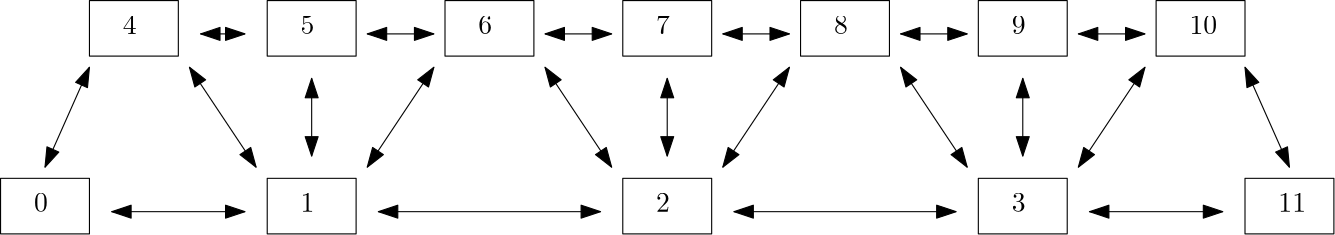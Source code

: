 <?xml version="1.0"?>
<!DOCTYPE ipe SYSTEM "ipe.dtd">
<ipe version="70206" creator="Ipe 7.2.7">
<info created="D:20180403135043" modified="D:20180417225542"/>
<ipestyle name="basic">
<symbol name="arrow/arc(spx)">
<path stroke="sym-stroke" fill="sym-stroke" pen="sym-pen">
0 0 m
-1 0.333 l
-1 -0.333 l
h
</path>
</symbol>
<symbol name="arrow/farc(spx)">
<path stroke="sym-stroke" fill="white" pen="sym-pen">
0 0 m
-1 0.333 l
-1 -0.333 l
h
</path>
</symbol>
<symbol name="arrow/ptarc(spx)">
<path stroke="sym-stroke" fill="sym-stroke" pen="sym-pen">
0 0 m
-1 0.333 l
-0.8 0 l
-1 -0.333 l
h
</path>
</symbol>
<symbol name="arrow/fptarc(spx)">
<path stroke="sym-stroke" fill="white" pen="sym-pen">
0 0 m
-1 0.333 l
-0.8 0 l
-1 -0.333 l
h
</path>
</symbol>
<symbol name="mark/circle(sx)" transformations="translations">
<path fill="sym-stroke">
0.6 0 0 0.6 0 0 e
0.4 0 0 0.4 0 0 e
</path>
</symbol>
<symbol name="mark/disk(sx)" transformations="translations">
<path fill="sym-stroke">
0.6 0 0 0.6 0 0 e
</path>
</symbol>
<symbol name="mark/fdisk(sfx)" transformations="translations">
<group>
<path fill="sym-fill">
0.5 0 0 0.5 0 0 e
</path>
<path fill="sym-stroke" fillrule="eofill">
0.6 0 0 0.6 0 0 e
0.4 0 0 0.4 0 0 e
</path>
</group>
</symbol>
<symbol name="mark/box(sx)" transformations="translations">
<path fill="sym-stroke" fillrule="eofill">
-0.6 -0.6 m
0.6 -0.6 l
0.6 0.6 l
-0.6 0.6 l
h
-0.4 -0.4 m
0.4 -0.4 l
0.4 0.4 l
-0.4 0.4 l
h
</path>
</symbol>
<symbol name="mark/square(sx)" transformations="translations">
<path fill="sym-stroke">
-0.6 -0.6 m
0.6 -0.6 l
0.6 0.6 l
-0.6 0.6 l
h
</path>
</symbol>
<symbol name="mark/fsquare(sfx)" transformations="translations">
<group>
<path fill="sym-fill">
-0.5 -0.5 m
0.5 -0.5 l
0.5 0.5 l
-0.5 0.5 l
h
</path>
<path fill="sym-stroke" fillrule="eofill">
-0.6 -0.6 m
0.6 -0.6 l
0.6 0.6 l
-0.6 0.6 l
h
-0.4 -0.4 m
0.4 -0.4 l
0.4 0.4 l
-0.4 0.4 l
h
</path>
</group>
</symbol>
<symbol name="mark/cross(sx)" transformations="translations">
<group>
<path fill="sym-stroke">
-0.43 -0.57 m
0.57 0.43 l
0.43 0.57 l
-0.57 -0.43 l
h
</path>
<path fill="sym-stroke">
-0.43 0.57 m
0.57 -0.43 l
0.43 -0.57 l
-0.57 0.43 l
h
</path>
</group>
</symbol>
<symbol name="arrow/fnormal(spx)">
<path stroke="sym-stroke" fill="white" pen="sym-pen">
0 0 m
-1 0.333 l
-1 -0.333 l
h
</path>
</symbol>
<symbol name="arrow/pointed(spx)">
<path stroke="sym-stroke" fill="sym-stroke" pen="sym-pen">
0 0 m
-1 0.333 l
-0.8 0 l
-1 -0.333 l
h
</path>
</symbol>
<symbol name="arrow/fpointed(spx)">
<path stroke="sym-stroke" fill="white" pen="sym-pen">
0 0 m
-1 0.333 l
-0.8 0 l
-1 -0.333 l
h
</path>
</symbol>
<symbol name="arrow/linear(spx)">
<path stroke="sym-stroke" pen="sym-pen">
-1 0.333 m
0 0 l
-1 -0.333 l
</path>
</symbol>
<symbol name="arrow/fdouble(spx)">
<path stroke="sym-stroke" fill="white" pen="sym-pen">
0 0 m
-1 0.333 l
-1 -0.333 l
h
-1 0 m
-2 0.333 l
-2 -0.333 l
h
</path>
</symbol>
<symbol name="arrow/double(spx)">
<path stroke="sym-stroke" fill="sym-stroke" pen="sym-pen">
0 0 m
-1 0.333 l
-1 -0.333 l
h
-1 0 m
-2 0.333 l
-2 -0.333 l
h
</path>
</symbol>
<pen name="heavier" value="0.8"/>
<pen name="fat" value="1.2"/>
<pen name="ultrafat" value="2"/>
<symbolsize name="large" value="5"/>
<symbolsize name="small" value="2"/>
<symbolsize name="tiny" value="1.1"/>
<arrowsize name="large" value="10"/>
<arrowsize name="small" value="5"/>
<arrowsize name="tiny" value="3"/>
<color name="red" value="1 0 0"/>
<color name="green" value="0 1 0"/>
<color name="blue" value="0 0 1"/>
<color name="yellow" value="1 1 0"/>
<color name="orange" value="1 0.647 0"/>
<color name="gold" value="1 0.843 0"/>
<color name="purple" value="0.627 0.125 0.941"/>
<color name="gray" value="0.745"/>
<color name="brown" value="0.647 0.165 0.165"/>
<color name="navy" value="0 0 0.502"/>
<color name="pink" value="1 0.753 0.796"/>
<color name="seagreen" value="0.18 0.545 0.341"/>
<color name="turquoise" value="0.251 0.878 0.816"/>
<color name="violet" value="0.933 0.51 0.933"/>
<color name="darkblue" value="0 0 0.545"/>
<color name="darkcyan" value="0 0.545 0.545"/>
<color name="darkgray" value="0.663"/>
<color name="darkgreen" value="0 0.392 0"/>
<color name="darkmagenta" value="0.545 0 0.545"/>
<color name="darkorange" value="1 0.549 0"/>
<color name="darkred" value="0.545 0 0"/>
<color name="lightblue" value="0.678 0.847 0.902"/>
<color name="lightcyan" value="0.878 1 1"/>
<color name="lightgray" value="0.827"/>
<color name="lightgreen" value="0.565 0.933 0.565"/>
<color name="lightyellow" value="1 1 0.878"/>
<dashstyle name="dashed" value="[4] 0"/>
<dashstyle name="dotted" value="[1 3] 0"/>
<dashstyle name="dash dotted" value="[4 2 1 2] 0"/>
<dashstyle name="dash dot dotted" value="[4 2 1 2 1 2] 0"/>
<textsize name="large" value="\large"/>
<textsize name="Large" value="\Large"/>
<textsize name="LARGE" value="\LARGE"/>
<textsize name="huge" value="\huge"/>
<textsize name="Huge" value="\Huge"/>
<textsize name="small" value="\small"/>
<textsize name="footnote" value="\footnotesize"/>
<textsize name="tiny" value="\tiny"/>
<textstyle name="center" begin="\begin{center}" end="\end{center}"/>
<textstyle name="itemize" begin="\begin{itemize}" end="\end{itemize}"/>
<textstyle name="item" begin="\begin{itemize}\item{}" end="\end{itemize}"/>
<gridsize name="4 pts" value="4"/>
<gridsize name="8 pts (~3 mm)" value="8"/>
<gridsize name="16 pts (~6 mm)" value="16"/>
<gridsize name="32 pts (~12 mm)" value="32"/>
<gridsize name="10 pts (~3.5 mm)" value="10"/>
<gridsize name="20 pts (~7 mm)" value="20"/>
<gridsize name="14 pts (~5 mm)" value="14"/>
<gridsize name="28 pts (~10 mm)" value="28"/>
<gridsize name="56 pts (~20 mm)" value="56"/>
<anglesize name="90 deg" value="90"/>
<anglesize name="60 deg" value="60"/>
<anglesize name="45 deg" value="45"/>
<anglesize name="30 deg" value="30"/>
<anglesize name="22.5 deg" value="22.5"/>
<opacity name="10%" value="0.1"/>
<opacity name="30%" value="0.3"/>
<opacity name="50%" value="0.5"/>
<opacity name="75%" value="0.75"/>
<tiling name="falling" angle="-60" step="4" width="1"/>
<tiling name="rising" angle="30" step="4" width="1"/>
</ipestyle>
<page>
<layer name="alpha"/>
<view layers="alpha" active="alpha"/>
<path layer="alpha" matrix="1 0 0 1 -208 -128" stroke="black">
224 484 m
224 464 l
256 464 l
256 484 l
h
</path>
<path matrix="1 0 0 1 -176 -64" stroke="black">
224 484 m
224 464 l
256 464 l
256 484 l
h
</path>
<path matrix="1 0 0 1 -112 -64" stroke="black">
224 484 m
224 464 l
256 464 l
256 484 l
h
</path>
<path matrix="1 0 0 1 -48 -64" stroke="black">
224 484 m
224 464 l
256 464 l
256 484 l
h
</path>
<path matrix="1 0 0 1 16 -64" stroke="black">
224 484 m
224 464 l
256 464 l
256 484 l
h
</path>
<path matrix="1 0 0 1 -112 -128" stroke="black">
224 484 m
224 464 l
256 464 l
256 484 l
h
</path>
<path matrix="1 0 0 1 16 -128" stroke="black">
224 484 m
224 464 l
256 464 l
256 484 l
h
</path>
<path matrix="1 0 0 1 80 -64" stroke="black">
224 484 m
224 464 l
256 464 l
256 484 l
h
</path>
<path matrix="1 0 0 1 144 -64" stroke="black">
224 484 m
224 464 l
256 464 l
256 484 l
h
</path>
<path matrix="1 0 0 1 144 -128" stroke="black">
224 484 m
224 464 l
256 464 l
256 484 l
h
</path>
<path matrix="1 0 0 1 208 -64" stroke="black">
224 484 m
224 464 l
256 464 l
256 484 l
h
</path>
<path matrix="1 0 0 1 240 -128" stroke="black">
224 484 m
224 464 l
256 464 l
256 484 l
h
</path>
<path stroke="black" arrow="normal/normal" rarrow="normal/normal">
56 344 m
104 344 l
</path>
<path stroke="black" arrow="normal/normal" rarrow="normal/normal">
152 344 m
232 344 l
</path>
<path stroke="black" arrow="normal/normal" rarrow="normal/normal">
280 344 m
360 344 l
</path>
<path stroke="black" arrow="normal/normal" rarrow="normal/normal">
408 344 m
456 344 l
</path>
<path stroke="black" arrow="normal/normal" rarrow="normal/normal">
88 408 m
104 408 l
</path>
<path stroke="black" arrow="normal/normal" rarrow="normal/normal">
148 408 m
172 408 l
</path>
<path stroke="black" arrow="normal/normal" rarrow="normal/normal">
212 408 m
236 408 l
</path>
<path stroke="black" arrow="normal/normal" rarrow="normal/normal">
276 408 m
300 408 l
</path>
<path stroke="black" arrow="normal/normal" rarrow="normal/normal">
340 408 m
364 408 l
</path>
<path stroke="black" arrow="normal/normal" rarrow="normal/normal">
404 408 m
428 408 l
</path>
<path stroke="black" arrow="normal/normal" rarrow="normal/normal">
128 392 m
128 364 l
</path>
<path stroke="black" arrow="normal/normal" rarrow="normal/normal">
256 392 m
256 364 l
</path>
<path stroke="black" arrow="normal/normal" rarrow="normal/normal">
384 392 m
384 364 l
</path>
<path stroke="black" arrow="normal/normal" rarrow="normal/normal">
148 360 m
172 396 l
</path>
<path stroke="black" arrow="normal/normal" rarrow="normal/normal">
212 396 m
236 360 l
</path>
<path stroke="black" arrow="normal/normal" rarrow="normal/normal">
276 360 m
300 396 l
</path>
<path stroke="black" arrow="normal/normal" rarrow="normal/normal">
340 396 m
364 360 l
</path>
<path stroke="black" arrow="normal/normal" rarrow="normal/normal">
404 360 m
428 396 l
</path>
<path stroke="black" arrow="normal/normal" rarrow="normal/normal">
84 396 m
108 360 l
</path>
<path stroke="black" arrow="normal/normal" rarrow="normal/normal">
464 396 m
480 360 l
</path>
<path stroke="black" arrow="normal/normal" rarrow="normal/normal">
48 396 m
32 360 l
</path>
<text matrix="1 0 0 1 -108 -364" transformations="translations" pos="136 708" stroke="black" type="label" width="4.981" height="6.42" depth="0" valign="baseline">0</text>
<text matrix="1 0 0 1 -12 -364" transformations="translations" pos="136 708" stroke="black" type="label" width="4.981" height="6.42" depth="0" valign="baseline">1</text>
<text matrix="1 0 0 1 116 -364" transformations="translations" pos="136 708" stroke="black" type="label" width="4.981" height="6.42" depth="0" valign="baseline">2</text>
<text matrix="1 0 0 1 244 -364" transformations="translations" pos="136 708" stroke="black" type="label" width="4.981" height="6.42" depth="0" valign="baseline">3</text>
<text matrix="1 0 0 1 340 -364" transformations="translations" pos="136 708" stroke="black" type="label" width="9.963" height="6.42" depth="0" valign="baseline">11</text>
<text matrix="1 0 0 1 -76 -300" transformations="translations" pos="136 708" stroke="black" type="label" width="4.981" height="6.42" depth="0" valign="baseline">4</text>
<text matrix="1 0 0 1 -12 -300" transformations="translations" pos="136 708" stroke="black" type="label" width="4.981" height="6.42" depth="0" valign="baseline">5</text>
<text matrix="1 0 0 1 52 -300" transformations="translations" pos="136 708" stroke="black" type="label" width="4.981" height="6.42" depth="0" valign="baseline">6</text>
<text matrix="1 0 0 1 116 -300" transformations="translations" pos="136 708" stroke="black" type="label" width="4.981" height="6.42" depth="0" valign="baseline">7</text>
<text matrix="1 0 0 1 180 -300" transformations="translations" pos="136 708" stroke="black" type="label" width="4.981" height="6.42" depth="0" valign="baseline">8</text>
<text matrix="1 0 0 1 244 -300" transformations="translations" pos="136 708" stroke="black" type="label" width="4.981" height="6.42" depth="0" valign="baseline">9</text>
<text matrix="1 0 0 1 308 -300" transformations="translations" pos="136 708" stroke="black" type="label" width="9.963" height="6.42" depth="0" valign="baseline">10</text>
</page>
</ipe>
